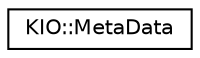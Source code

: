 digraph "Graphical Class Hierarchy"
{
  edge [fontname="Helvetica",fontsize="10",labelfontname="Helvetica",labelfontsize="10"];
  node [fontname="Helvetica",fontsize="10",shape=record];
  rankdir="LR";
  Node0 [label="KIO::MetaData",height=0.2,width=0.4,color="black", fillcolor="white", style="filled",URL="$classKIO_1_1MetaData.html",tooltip="MetaData is a simple map of key/value strings. "];
}
